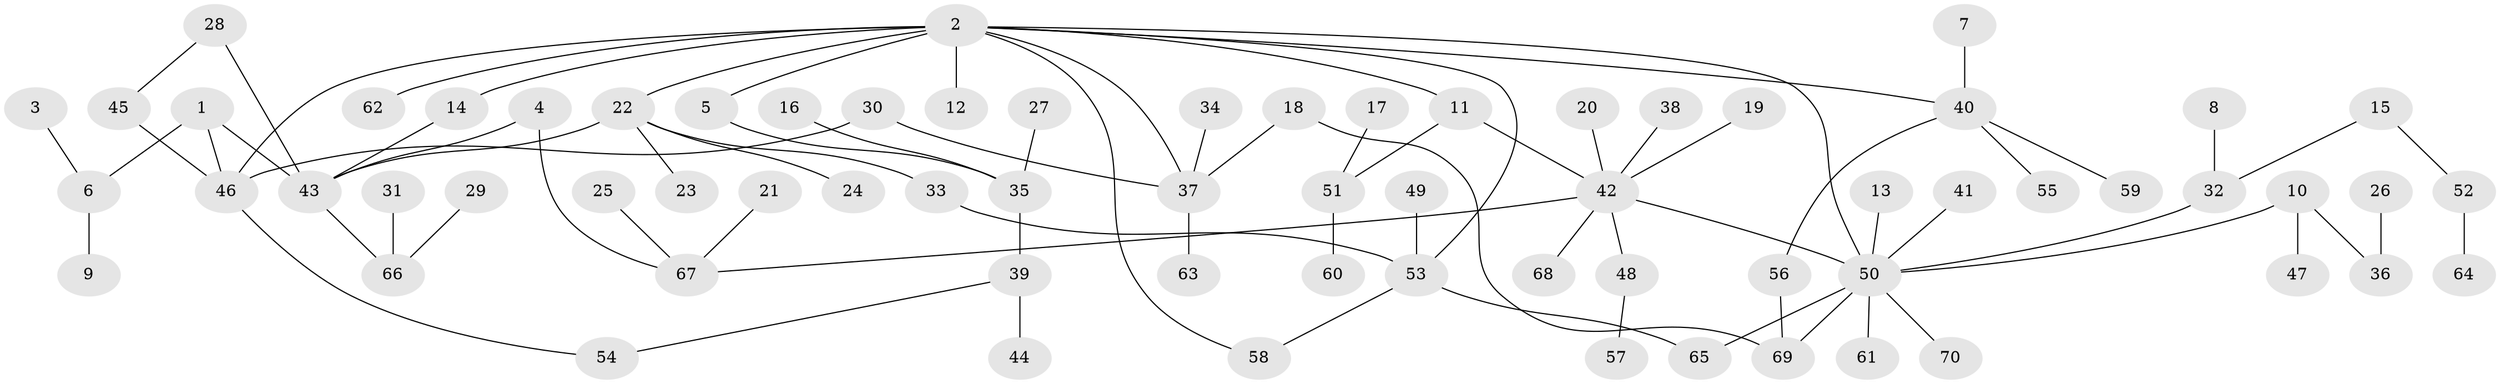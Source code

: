 // original degree distribution, {6: 0.03571428571428571, 9: 0.014285714285714285, 5: 0.02857142857142857, 3: 0.16428571428571428, 2: 0.2785714285714286, 1: 0.42142857142857143, 4: 0.05714285714285714}
// Generated by graph-tools (version 1.1) at 2025/25/03/09/25 03:25:28]
// undirected, 70 vertices, 81 edges
graph export_dot {
graph [start="1"]
  node [color=gray90,style=filled];
  1;
  2;
  3;
  4;
  5;
  6;
  7;
  8;
  9;
  10;
  11;
  12;
  13;
  14;
  15;
  16;
  17;
  18;
  19;
  20;
  21;
  22;
  23;
  24;
  25;
  26;
  27;
  28;
  29;
  30;
  31;
  32;
  33;
  34;
  35;
  36;
  37;
  38;
  39;
  40;
  41;
  42;
  43;
  44;
  45;
  46;
  47;
  48;
  49;
  50;
  51;
  52;
  53;
  54;
  55;
  56;
  57;
  58;
  59;
  60;
  61;
  62;
  63;
  64;
  65;
  66;
  67;
  68;
  69;
  70;
  1 -- 6 [weight=1.0];
  1 -- 43 [weight=1.0];
  1 -- 46 [weight=1.0];
  2 -- 5 [weight=1.0];
  2 -- 11 [weight=1.0];
  2 -- 12 [weight=1.0];
  2 -- 14 [weight=1.0];
  2 -- 22 [weight=1.0];
  2 -- 37 [weight=1.0];
  2 -- 40 [weight=1.0];
  2 -- 46 [weight=1.0];
  2 -- 50 [weight=1.0];
  2 -- 53 [weight=1.0];
  2 -- 58 [weight=1.0];
  2 -- 62 [weight=2.0];
  3 -- 6 [weight=1.0];
  4 -- 43 [weight=1.0];
  4 -- 67 [weight=1.0];
  5 -- 35 [weight=1.0];
  6 -- 9 [weight=1.0];
  7 -- 40 [weight=1.0];
  8 -- 32 [weight=1.0];
  10 -- 36 [weight=1.0];
  10 -- 47 [weight=1.0];
  10 -- 50 [weight=1.0];
  11 -- 42 [weight=1.0];
  11 -- 51 [weight=1.0];
  13 -- 50 [weight=1.0];
  14 -- 43 [weight=1.0];
  15 -- 32 [weight=1.0];
  15 -- 52 [weight=1.0];
  16 -- 35 [weight=1.0];
  17 -- 51 [weight=1.0];
  18 -- 37 [weight=1.0];
  18 -- 69 [weight=1.0];
  19 -- 42 [weight=1.0];
  20 -- 42 [weight=1.0];
  21 -- 67 [weight=1.0];
  22 -- 23 [weight=1.0];
  22 -- 24 [weight=1.0];
  22 -- 33 [weight=1.0];
  22 -- 43 [weight=1.0];
  25 -- 67 [weight=1.0];
  26 -- 36 [weight=1.0];
  27 -- 35 [weight=1.0];
  28 -- 43 [weight=1.0];
  28 -- 45 [weight=1.0];
  29 -- 66 [weight=1.0];
  30 -- 37 [weight=1.0];
  30 -- 46 [weight=1.0];
  31 -- 66 [weight=1.0];
  32 -- 50 [weight=1.0];
  33 -- 53 [weight=1.0];
  34 -- 37 [weight=1.0];
  35 -- 39 [weight=1.0];
  37 -- 63 [weight=1.0];
  38 -- 42 [weight=1.0];
  39 -- 44 [weight=1.0];
  39 -- 54 [weight=1.0];
  40 -- 55 [weight=1.0];
  40 -- 56 [weight=1.0];
  40 -- 59 [weight=1.0];
  41 -- 50 [weight=1.0];
  42 -- 48 [weight=1.0];
  42 -- 50 [weight=1.0];
  42 -- 67 [weight=1.0];
  42 -- 68 [weight=1.0];
  43 -- 66 [weight=1.0];
  45 -- 46 [weight=1.0];
  46 -- 54 [weight=1.0];
  48 -- 57 [weight=1.0];
  49 -- 53 [weight=1.0];
  50 -- 61 [weight=1.0];
  50 -- 65 [weight=1.0];
  50 -- 69 [weight=1.0];
  50 -- 70 [weight=1.0];
  51 -- 60 [weight=1.0];
  52 -- 64 [weight=1.0];
  53 -- 58 [weight=1.0];
  53 -- 65 [weight=1.0];
  56 -- 69 [weight=1.0];
}
